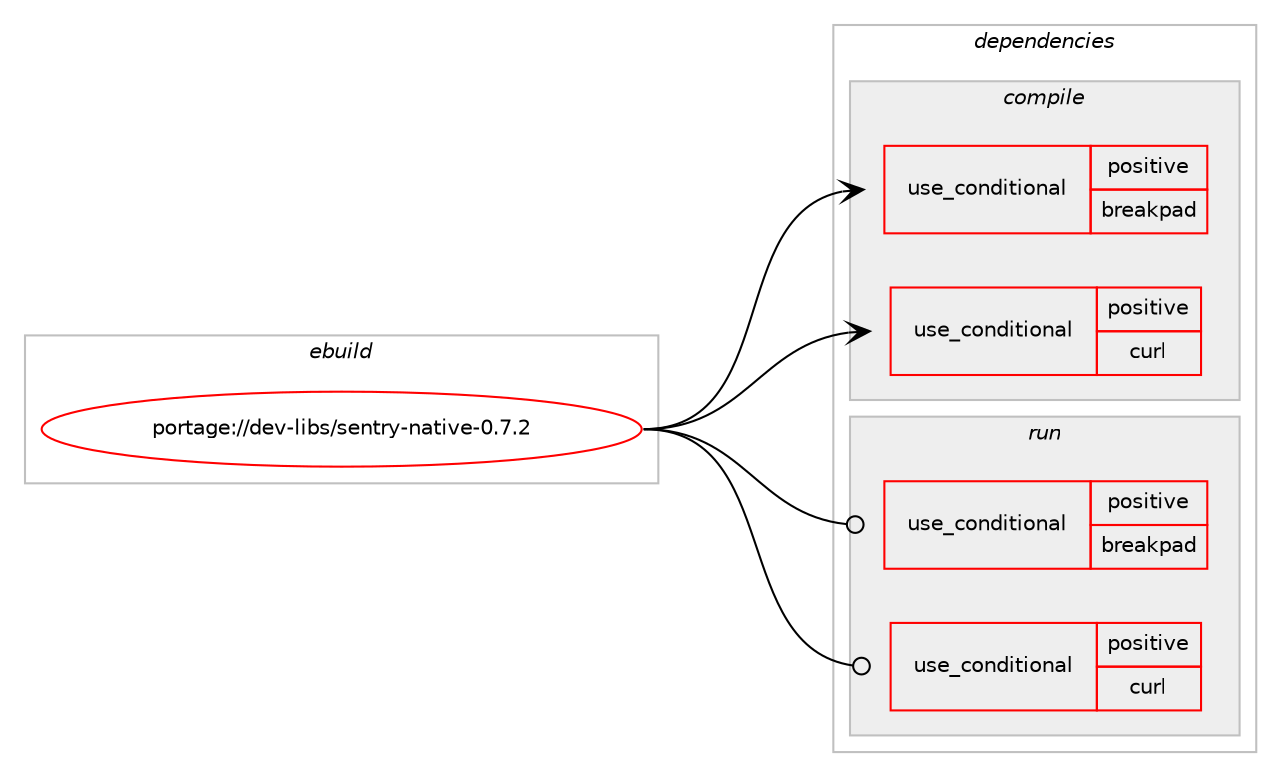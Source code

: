 digraph prolog {

# *************
# Graph options
# *************

newrank=true;
concentrate=true;
compound=true;
graph [rankdir=LR,fontname=Helvetica,fontsize=10,ranksep=1.5];#, ranksep=2.5, nodesep=0.2];
edge  [arrowhead=vee];
node  [fontname=Helvetica,fontsize=10];

# **********
# The ebuild
# **********

subgraph cluster_leftcol {
color=gray;
rank=same;
label=<<i>ebuild</i>>;
id [label="portage://dev-libs/sentry-native-0.7.2", color=red, width=4, href="../dev-libs/sentry-native-0.7.2.svg"];
}

# ****************
# The dependencies
# ****************

subgraph cluster_midcol {
color=gray;
label=<<i>dependencies</i>>;
subgraph cluster_compile {
fillcolor="#eeeeee";
style=filled;
label=<<i>compile</i>>;
subgraph cond27331 {
dependency57644 [label=<<TABLE BORDER="0" CELLBORDER="1" CELLSPACING="0" CELLPADDING="4"><TR><TD ROWSPAN="3" CELLPADDING="10">use_conditional</TD></TR><TR><TD>positive</TD></TR><TR><TD>breakpad</TD></TR></TABLE>>, shape=none, color=red];
# *** BEGIN UNKNOWN DEPENDENCY TYPE (TODO) ***
# dependency57644 -> package_dependency(portage://dev-libs/sentry-native-0.7.2,install,no,dev-util,breakpad,none,[,,],[],[])
# *** END UNKNOWN DEPENDENCY TYPE (TODO) ***

# *** BEGIN UNKNOWN DEPENDENCY TYPE (TODO) ***
# dependency57644 -> package_dependency(portage://dev-libs/sentry-native-0.7.2,install,no,virtual,pkgconfig,none,[,,],[],[])
# *** END UNKNOWN DEPENDENCY TYPE (TODO) ***

}
id:e -> dependency57644:w [weight=20,style="solid",arrowhead="vee"];
subgraph cond27332 {
dependency57645 [label=<<TABLE BORDER="0" CELLBORDER="1" CELLSPACING="0" CELLPADDING="4"><TR><TD ROWSPAN="3" CELLPADDING="10">use_conditional</TD></TR><TR><TD>positive</TD></TR><TR><TD>curl</TD></TR></TABLE>>, shape=none, color=red];
# *** BEGIN UNKNOWN DEPENDENCY TYPE (TODO) ***
# dependency57645 -> package_dependency(portage://dev-libs/sentry-native-0.7.2,install,no,net-misc,curl,none,[,,],[],[])
# *** END UNKNOWN DEPENDENCY TYPE (TODO) ***

# *** BEGIN UNKNOWN DEPENDENCY TYPE (TODO) ***
# dependency57645 -> package_dependency(portage://dev-libs/sentry-native-0.7.2,install,no,sys-libs,zlib,none,[,,],[],[])
# *** END UNKNOWN DEPENDENCY TYPE (TODO) ***

}
id:e -> dependency57645:w [weight=20,style="solid",arrowhead="vee"];
}
subgraph cluster_compileandrun {
fillcolor="#eeeeee";
style=filled;
label=<<i>compile and run</i>>;
}
subgraph cluster_run {
fillcolor="#eeeeee";
style=filled;
label=<<i>run</i>>;
subgraph cond27333 {
dependency57646 [label=<<TABLE BORDER="0" CELLBORDER="1" CELLSPACING="0" CELLPADDING="4"><TR><TD ROWSPAN="3" CELLPADDING="10">use_conditional</TD></TR><TR><TD>positive</TD></TR><TR><TD>breakpad</TD></TR></TABLE>>, shape=none, color=red];
# *** BEGIN UNKNOWN DEPENDENCY TYPE (TODO) ***
# dependency57646 -> package_dependency(portage://dev-libs/sentry-native-0.7.2,run,no,dev-util,breakpad,none,[,,],[],[])
# *** END UNKNOWN DEPENDENCY TYPE (TODO) ***

# *** BEGIN UNKNOWN DEPENDENCY TYPE (TODO) ***
# dependency57646 -> package_dependency(portage://dev-libs/sentry-native-0.7.2,run,no,virtual,pkgconfig,none,[,,],[],[])
# *** END UNKNOWN DEPENDENCY TYPE (TODO) ***

}
id:e -> dependency57646:w [weight=20,style="solid",arrowhead="odot"];
subgraph cond27334 {
dependency57647 [label=<<TABLE BORDER="0" CELLBORDER="1" CELLSPACING="0" CELLPADDING="4"><TR><TD ROWSPAN="3" CELLPADDING="10">use_conditional</TD></TR><TR><TD>positive</TD></TR><TR><TD>curl</TD></TR></TABLE>>, shape=none, color=red];
# *** BEGIN UNKNOWN DEPENDENCY TYPE (TODO) ***
# dependency57647 -> package_dependency(portage://dev-libs/sentry-native-0.7.2,run,no,net-misc,curl,none,[,,],[],[])
# *** END UNKNOWN DEPENDENCY TYPE (TODO) ***

# *** BEGIN UNKNOWN DEPENDENCY TYPE (TODO) ***
# dependency57647 -> package_dependency(portage://dev-libs/sentry-native-0.7.2,run,no,sys-libs,zlib,none,[,,],[],[])
# *** END UNKNOWN DEPENDENCY TYPE (TODO) ***

}
id:e -> dependency57647:w [weight=20,style="solid",arrowhead="odot"];
}
}

# **************
# The candidates
# **************

subgraph cluster_choices {
rank=same;
color=gray;
label=<<i>candidates</i>>;

}

}
